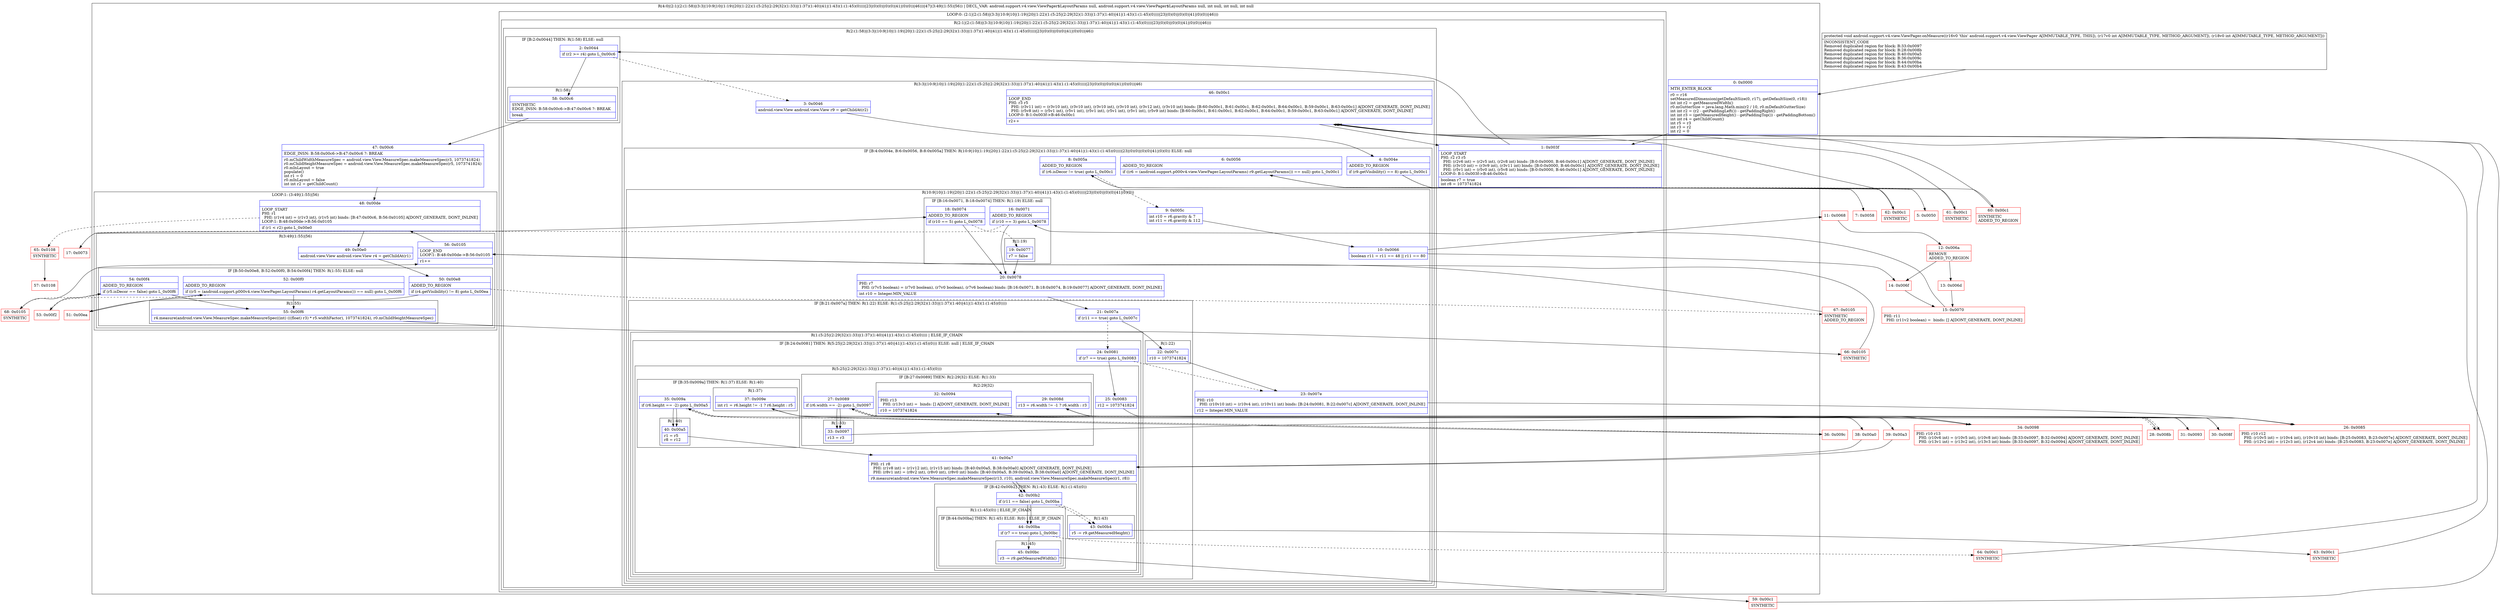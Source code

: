 digraph "CFG forandroid.support.v4.view.ViewPager.onMeasure(II)V" {
subgraph cluster_Region_278715491 {
label = "R(4:0|(2:1|(2:(1:58)|(3:3|(10:9|10|(1:19)|20|(1:22)(1:(5:25|(2:29|32)(1:33)|(1:37)(1:40)|41|(1:43)(1:(1:45)(0))))|23|(0)(0)|(0)(0)|41|(0)(0))|46)))|47|(3:49|(1:55)|56)) | DECL_VAR: android.support.v4.view.ViewPager$LayoutParams null, android.support.v4.view.ViewPager$LayoutParams null, int null, int null, int null\l";
node [shape=record,color=blue];
Node_0 [shape=record,label="{0\:\ 0x0000|MTH_ENTER_BLOCK\l|r0 = r16\lsetMeasuredDimension(getDefaultSize(0, r17), getDefaultSize(0, r18))\lint int r2 = getMeasuredWidth()\lr0.mGutterSize = java.lang.Math.min(r2 \/ 10, r0.mDefaultGutterSize)\lint int r2 = (r2 \- getPaddingLeft()) \- getPaddingRight()\lint int r3 = (getMeasuredHeight() \- getPaddingTop()) \- getPaddingBottom()\lint int r4 = getChildCount()\lint r5 = r3\lint r3 = r2\lint r2 = 0\l}"];
subgraph cluster_LoopRegion_2002597567 {
label = "LOOP:0: (2:1|(2:(1:58)|(3:3|(10:9|10|(1:19)|20|(1:22)(1:(5:25|(2:29|32)(1:33)|(1:37)(1:40)|41|(1:43)(1:(1:45)(0))))|23|(0)(0)|(0)(0)|41|(0)(0))|46)))";
node [shape=record,color=blue];
subgraph cluster_Region_997414092 {
label = "R(2:1|(2:(1:58)|(3:3|(10:9|10|(1:19)|20|(1:22)(1:(5:25|(2:29|32)(1:33)|(1:37)(1:40)|41|(1:43)(1:(1:45)(0))))|23|(0)(0)|(0)(0)|41|(0)(0))|46)))";
node [shape=record,color=blue];
Node_1 [shape=record,label="{1\:\ 0x003f|LOOP_START\lPHI: r2 r3 r5 \l  PHI: (r2v6 int) = (r2v5 int), (r2v8 int) binds: [B:0:0x0000, B:46:0x00c1] A[DONT_GENERATE, DONT_INLINE]\l  PHI: (r3v10 int) = (r3v9 int), (r3v11 int) binds: [B:0:0x0000, B:46:0x00c1] A[DONT_GENERATE, DONT_INLINE]\l  PHI: (r5v1 int) = (r5v0 int), (r5v8 int) binds: [B:0:0x0000, B:46:0x00c1] A[DONT_GENERATE, DONT_INLINE]\lLOOP:0: B:1:0x003f\-\>B:46:0x00c1\l|boolean r7 = true\lint r8 = 1073741824\l}"];
subgraph cluster_Region_1082219523 {
label = "R(2:(1:58)|(3:3|(10:9|10|(1:19)|20|(1:22)(1:(5:25|(2:29|32)(1:33)|(1:37)(1:40)|41|(1:43)(1:(1:45)(0))))|23|(0)(0)|(0)(0)|41|(0)(0))|46))";
node [shape=record,color=blue];
subgraph cluster_IfRegion_1627026598 {
label = "IF [B:2:0x0044] THEN: R(1:58) ELSE: null";
node [shape=record,color=blue];
Node_2 [shape=record,label="{2\:\ 0x0044|if (r2 \>= r4) goto L_0x00c6\l}"];
subgraph cluster_Region_978063018 {
label = "R(1:58)";
node [shape=record,color=blue];
Node_58 [shape=record,label="{58\:\ 0x00c6|SYNTHETIC\lEDGE_INSN: B:58:0x00c6\-\>B:47:0x00c6 ?: BREAK  \l|break\l}"];
}
}
subgraph cluster_Region_1664947364 {
label = "R(3:3|(10:9|10|(1:19)|20|(1:22)(1:(5:25|(2:29|32)(1:33)|(1:37)(1:40)|41|(1:43)(1:(1:45)(0))))|23|(0)(0)|(0)(0)|41|(0)(0))|46)";
node [shape=record,color=blue];
Node_3 [shape=record,label="{3\:\ 0x0046|android.view.View android.view.View r9 = getChildAt(r2)\l}"];
subgraph cluster_IfRegion_1082957796 {
label = "IF [B:4:0x004e, B:6:0x0056, B:8:0x005a] THEN: R(10:9|10|(1:19)|20|(1:22)(1:(5:25|(2:29|32)(1:33)|(1:37)(1:40)|41|(1:43)(1:(1:45)(0))))|23|(0)(0)|(0)(0)|41|(0)(0)) ELSE: null";
node [shape=record,color=blue];
Node_4 [shape=record,label="{4\:\ 0x004e|ADDED_TO_REGION\l|if (r9.getVisibility() == 8) goto L_0x00c1\l}"];
Node_6 [shape=record,label="{6\:\ 0x0056|ADDED_TO_REGION\l|if ((r6 = (android.support.p000v4.view.ViewPager.LayoutParams) r9.getLayoutParams()) == null) goto L_0x00c1\l}"];
Node_8 [shape=record,label="{8\:\ 0x005a|ADDED_TO_REGION\l|if (r6.isDecor != true) goto L_0x00c1\l}"];
subgraph cluster_Region_1425139568 {
label = "R(10:9|10|(1:19)|20|(1:22)(1:(5:25|(2:29|32)(1:33)|(1:37)(1:40)|41|(1:43)(1:(1:45)(0))))|23|(0)(0)|(0)(0)|41|(0)(0))";
node [shape=record,color=blue];
Node_9 [shape=record,label="{9\:\ 0x005c|int r10 = r6.gravity & 7\lint r11 = r6.gravity & 112\l}"];
Node_10 [shape=record,label="{10\:\ 0x0066|boolean r11 = r11 == 48 \|\| r11 == 80\l}"];
subgraph cluster_IfRegion_1106321620 {
label = "IF [B:16:0x0071, B:18:0x0074] THEN: R(1:19) ELSE: null";
node [shape=record,color=blue];
Node_16 [shape=record,label="{16\:\ 0x0071|ADDED_TO_REGION\l|if (r10 == 3) goto L_0x0078\l}"];
Node_18 [shape=record,label="{18\:\ 0x0074|ADDED_TO_REGION\l|if (r10 == 5) goto L_0x0078\l}"];
subgraph cluster_Region_13032139 {
label = "R(1:19)";
node [shape=record,color=blue];
Node_19 [shape=record,label="{19\:\ 0x0077|r7 = false\l}"];
}
}
Node_20 [shape=record,label="{20\:\ 0x0078|PHI: r7 \l  PHI: (r7v5 boolean) = (r7v0 boolean), (r7v0 boolean), (r7v6 boolean) binds: [B:16:0x0071, B:18:0x0074, B:19:0x0077] A[DONT_GENERATE, DONT_INLINE]\l|int r10 = Integer.MIN_VALUE\l}"];
subgraph cluster_IfRegion_1099942463 {
label = "IF [B:21:0x007a] THEN: R(1:22) ELSE: R(1:(5:25|(2:29|32)(1:33)|(1:37)(1:40)|41|(1:43)(1:(1:45)(0))))";
node [shape=record,color=blue];
Node_21 [shape=record,label="{21\:\ 0x007a|if (r11 == true) goto L_0x007c\l}"];
subgraph cluster_Region_1594154282 {
label = "R(1:22)";
node [shape=record,color=blue];
Node_22 [shape=record,label="{22\:\ 0x007c|r10 = 1073741824\l}"];
}
subgraph cluster_Region_768925571 {
label = "R(1:(5:25|(2:29|32)(1:33)|(1:37)(1:40)|41|(1:43)(1:(1:45)(0)))) | ELSE_IF_CHAIN\l";
node [shape=record,color=blue];
subgraph cluster_IfRegion_1211114857 {
label = "IF [B:24:0x0081] THEN: R(5:25|(2:29|32)(1:33)|(1:37)(1:40)|41|(1:43)(1:(1:45)(0))) ELSE: null | ELSE_IF_CHAIN\l";
node [shape=record,color=blue];
Node_24 [shape=record,label="{24\:\ 0x0081|if (r7 == true) goto L_0x0083\l}"];
subgraph cluster_Region_1658288483 {
label = "R(5:25|(2:29|32)(1:33)|(1:37)(1:40)|41|(1:43)(1:(1:45)(0)))";
node [shape=record,color=blue];
Node_25 [shape=record,label="{25\:\ 0x0083|r12 = 1073741824\l}"];
subgraph cluster_IfRegion_866315336 {
label = "IF [B:27:0x0089] THEN: R(2:29|32) ELSE: R(1:33)";
node [shape=record,color=blue];
Node_27 [shape=record,label="{27\:\ 0x0089|if (r6.width == \-2) goto L_0x0097\l}"];
subgraph cluster_Region_1526756053 {
label = "R(2:29|32)";
node [shape=record,color=blue];
Node_29 [shape=record,label="{29\:\ 0x008d|r13 = r6.width != \-1 ? r6.width : r3\l}"];
Node_32 [shape=record,label="{32\:\ 0x0094|PHI: r13 \l  PHI: (r13v3 int) =  binds: [] A[DONT_GENERATE, DONT_INLINE]\l|r10 = 1073741824\l}"];
}
subgraph cluster_Region_808544254 {
label = "R(1:33)";
node [shape=record,color=blue];
Node_33 [shape=record,label="{33\:\ 0x0097|r13 = r3\l}"];
}
}
subgraph cluster_IfRegion_2039074683 {
label = "IF [B:35:0x009a] THEN: R(1:37) ELSE: R(1:40)";
node [shape=record,color=blue];
Node_35 [shape=record,label="{35\:\ 0x009a|if (r6.height == \-2) goto L_0x00a5\l}"];
subgraph cluster_Region_448670879 {
label = "R(1:37)";
node [shape=record,color=blue];
Node_37 [shape=record,label="{37\:\ 0x009e|int r1 = r6.height != \-1 ? r6.height : r5\l}"];
}
subgraph cluster_Region_1815581807 {
label = "R(1:40)";
node [shape=record,color=blue];
Node_40 [shape=record,label="{40\:\ 0x00a5|r1 = r5\lr8 = r12\l}"];
}
}
Node_41 [shape=record,label="{41\:\ 0x00a7|PHI: r1 r8 \l  PHI: (r1v8 int) = (r1v12 int), (r1v15 int) binds: [B:40:0x00a5, B:38:0x00a0] A[DONT_GENERATE, DONT_INLINE]\l  PHI: (r8v1 int) = (r8v2 int), (r8v0 int), (r8v0 int) binds: [B:40:0x00a5, B:39:0x00a3, B:38:0x00a0] A[DONT_GENERATE, DONT_INLINE]\l|r9.measure(android.view.View.MeasureSpec.makeMeasureSpec(r13, r10), android.view.View.MeasureSpec.makeMeasureSpec(r1, r8))\l}"];
subgraph cluster_IfRegion_862741167 {
label = "IF [B:42:0x00b2] THEN: R(1:43) ELSE: R(1:(1:45)(0))";
node [shape=record,color=blue];
Node_42 [shape=record,label="{42\:\ 0x00b2|if (r11 == false) goto L_0x00ba\l}"];
subgraph cluster_Region_1564159121 {
label = "R(1:43)";
node [shape=record,color=blue];
Node_43 [shape=record,label="{43\:\ 0x00b4|r5 \-= r9.getMeasuredHeight()\l}"];
}
subgraph cluster_Region_602580926 {
label = "R(1:(1:45)(0)) | ELSE_IF_CHAIN\l";
node [shape=record,color=blue];
subgraph cluster_IfRegion_1126404351 {
label = "IF [B:44:0x00ba] THEN: R(1:45) ELSE: R(0) | ELSE_IF_CHAIN\l";
node [shape=record,color=blue];
Node_44 [shape=record,label="{44\:\ 0x00ba|if (r7 == true) goto L_0x00bc\l}"];
subgraph cluster_Region_1599836683 {
label = "R(1:45)";
node [shape=record,color=blue];
Node_45 [shape=record,label="{45\:\ 0x00bc|r3 \-= r9.getMeasuredWidth()\l}"];
}
subgraph cluster_Region_684280967 {
label = "R(0)";
node [shape=record,color=blue];
}
}
}
}
}
}
}
}
Node_23 [shape=record,label="{23\:\ 0x007e|PHI: r10 \l  PHI: (r10v10 int) = (r10v4 int), (r10v11 int) binds: [B:24:0x0081, B:22:0x007c] A[DONT_GENERATE, DONT_INLINE]\l|r12 = Integer.MIN_VALUE\l}"];
subgraph cluster_IfRegion_204285306 {
label = "IF [B:27:0x0089] THEN: R(0) ELSE: R(0)";
node [shape=record,color=blue];
Node_27 [shape=record,label="{27\:\ 0x0089|if (r6.width == \-2) goto L_0x0097\l}"];
subgraph cluster_Region_1005109651 {
label = "R(0)";
node [shape=record,color=blue];
}
subgraph cluster_Region_1296647687 {
label = "R(0)";
node [shape=record,color=blue];
}
}
subgraph cluster_IfRegion_797349469 {
label = "IF [B:35:0x009a] THEN: R(0) ELSE: R(0)";
node [shape=record,color=blue];
Node_35 [shape=record,label="{35\:\ 0x009a|if (r6.height == \-2) goto L_0x00a5\l}"];
subgraph cluster_Region_1256546338 {
label = "R(0)";
node [shape=record,color=blue];
}
subgraph cluster_Region_930927796 {
label = "R(0)";
node [shape=record,color=blue];
}
}
Node_41 [shape=record,label="{41\:\ 0x00a7|PHI: r1 r8 \l  PHI: (r1v8 int) = (r1v12 int), (r1v15 int) binds: [B:40:0x00a5, B:38:0x00a0] A[DONT_GENERATE, DONT_INLINE]\l  PHI: (r8v1 int) = (r8v2 int), (r8v0 int), (r8v0 int) binds: [B:40:0x00a5, B:39:0x00a3, B:38:0x00a0] A[DONT_GENERATE, DONT_INLINE]\l|r9.measure(android.view.View.MeasureSpec.makeMeasureSpec(r13, r10), android.view.View.MeasureSpec.makeMeasureSpec(r1, r8))\l}"];
subgraph cluster_IfRegion_389789849 {
label = "IF [B:42:0x00b2] THEN: R(0) ELSE: R(0)";
node [shape=record,color=blue];
Node_42 [shape=record,label="{42\:\ 0x00b2|if (r11 == false) goto L_0x00ba\l}"];
subgraph cluster_Region_805492002 {
label = "R(0)";
node [shape=record,color=blue];
}
subgraph cluster_Region_724408577 {
label = "R(0)";
node [shape=record,color=blue];
}
}
}
}
Node_46 [shape=record,label="{46\:\ 0x00c1|LOOP_END\lPHI: r3 r5 \l  PHI: (r3v11 int) = (r3v10 int), (r3v10 int), (r3v10 int), (r3v10 int), (r3v12 int), (r3v10 int) binds: [B:60:0x00c1, B:61:0x00c1, B:62:0x00c1, B:64:0x00c1, B:59:0x00c1, B:63:0x00c1] A[DONT_GENERATE, DONT_INLINE]\l  PHI: (r5v8 int) = (r5v1 int), (r5v1 int), (r5v1 int), (r5v1 int), (r5v1 int), (r5v9 int) binds: [B:60:0x00c1, B:61:0x00c1, B:62:0x00c1, B:64:0x00c1, B:59:0x00c1, B:63:0x00c1] A[DONT_GENERATE, DONT_INLINE]\lLOOP:0: B:1:0x003f\-\>B:46:0x00c1\l|r2++\l}"];
}
}
}
}
Node_47 [shape=record,label="{47\:\ 0x00c6|EDGE_INSN: B:58:0x00c6\-\>B:47:0x00c6 ?: BREAK  \l|r0.mChildWidthMeasureSpec = android.view.View.MeasureSpec.makeMeasureSpec(r3, 1073741824)\lr0.mChildHeightMeasureSpec = android.view.View.MeasureSpec.makeMeasureSpec(r5, 1073741824)\lr0.mInLayout = true\lpopulate()\lint r1 = 0\lr0.mInLayout = false\lint int r2 = getChildCount()\l}"];
subgraph cluster_LoopRegion_497261546 {
label = "LOOP:1: (3:49|(1:55)|56)";
node [shape=record,color=blue];
Node_48 [shape=record,label="{48\:\ 0x00de|LOOP_START\lPHI: r1 \l  PHI: (r1v4 int) = (r1v3 int), (r1v5 int) binds: [B:47:0x00c6, B:56:0x0105] A[DONT_GENERATE, DONT_INLINE]\lLOOP:1: B:48:0x00de\-\>B:56:0x0105\l|if (r1 \< r2) goto L_0x00e0\l}"];
subgraph cluster_Region_1113085129 {
label = "R(3:49|(1:55)|56)";
node [shape=record,color=blue];
Node_49 [shape=record,label="{49\:\ 0x00e0|android.view.View android.view.View r4 = getChildAt(r1)\l}"];
subgraph cluster_IfRegion_463282560 {
label = "IF [B:50:0x00e8, B:52:0x00f0, B:54:0x00f4] THEN: R(1:55) ELSE: null";
node [shape=record,color=blue];
Node_50 [shape=record,label="{50\:\ 0x00e8|ADDED_TO_REGION\l|if (r4.getVisibility() != 8) goto L_0x00ea\l}"];
Node_52 [shape=record,label="{52\:\ 0x00f0|ADDED_TO_REGION\l|if ((r5 = (android.support.p000v4.view.ViewPager.LayoutParams) r4.getLayoutParams()) == null) goto L_0x00f6\l}"];
Node_54 [shape=record,label="{54\:\ 0x00f4|ADDED_TO_REGION\l|if (r5.isDecor == false) goto L_0x00f6\l}"];
subgraph cluster_Region_1626675579 {
label = "R(1:55)";
node [shape=record,color=blue];
Node_55 [shape=record,label="{55\:\ 0x00f6|r4.measure(android.view.View.MeasureSpec.makeMeasureSpec((int) (((float) r3) * r5.widthFactor), 1073741824), r0.mChildHeightMeasureSpec)\l}"];
}
}
Node_56 [shape=record,label="{56\:\ 0x0105|LOOP_END\lLOOP:1: B:48:0x00de\-\>B:56:0x0105\l|r1++\l}"];
}
}
}
Node_5 [shape=record,color=red,label="{5\:\ 0x0050}"];
Node_7 [shape=record,color=red,label="{7\:\ 0x0058}"];
Node_11 [shape=record,color=red,label="{11\:\ 0x0068}"];
Node_12 [shape=record,color=red,label="{12\:\ 0x006a|REMOVE\lADDED_TO_REGION\l}"];
Node_13 [shape=record,color=red,label="{13\:\ 0x006d}"];
Node_14 [shape=record,color=red,label="{14\:\ 0x006f}"];
Node_15 [shape=record,color=red,label="{15\:\ 0x0070|PHI: r11 \l  PHI: (r11v2 boolean) =  binds: [] A[DONT_GENERATE, DONT_INLINE]\l}"];
Node_17 [shape=record,color=red,label="{17\:\ 0x0073}"];
Node_26 [shape=record,color=red,label="{26\:\ 0x0085|PHI: r10 r12 \l  PHI: (r10v5 int) = (r10v4 int), (r10v10 int) binds: [B:25:0x0083, B:23:0x007e] A[DONT_GENERATE, DONT_INLINE]\l  PHI: (r12v2 int) = (r12v3 int), (r12v4 int) binds: [B:25:0x0083, B:23:0x007e] A[DONT_GENERATE, DONT_INLINE]\l}"];
Node_28 [shape=record,color=red,label="{28\:\ 0x008b}"];
Node_30 [shape=record,color=red,label="{30\:\ 0x008f}"];
Node_31 [shape=record,color=red,label="{31\:\ 0x0093}"];
Node_34 [shape=record,color=red,label="{34\:\ 0x0098|PHI: r10 r13 \l  PHI: (r10v6 int) = (r10v5 int), (r10v8 int) binds: [B:33:0x0097, B:32:0x0094] A[DONT_GENERATE, DONT_INLINE]\l  PHI: (r13v1 int) = (r13v2 int), (r13v3 int) binds: [B:33:0x0097, B:32:0x0094] A[DONT_GENERATE, DONT_INLINE]\l}"];
Node_36 [shape=record,color=red,label="{36\:\ 0x009c}"];
Node_38 [shape=record,color=red,label="{38\:\ 0x00a0}"];
Node_39 [shape=record,color=red,label="{39\:\ 0x00a3}"];
Node_51 [shape=record,color=red,label="{51\:\ 0x00ea}"];
Node_53 [shape=record,color=red,label="{53\:\ 0x00f2}"];
Node_57 [shape=record,color=red,label="{57\:\ 0x0108}"];
Node_59 [shape=record,color=red,label="{59\:\ 0x00c1|SYNTHETIC\l}"];
Node_60 [shape=record,color=red,label="{60\:\ 0x00c1|SYNTHETIC\lADDED_TO_REGION\l}"];
Node_61 [shape=record,color=red,label="{61\:\ 0x00c1|SYNTHETIC\l}"];
Node_62 [shape=record,color=red,label="{62\:\ 0x00c1|SYNTHETIC\l}"];
Node_63 [shape=record,color=red,label="{63\:\ 0x00c1|SYNTHETIC\l}"];
Node_64 [shape=record,color=red,label="{64\:\ 0x00c1|SYNTHETIC\l}"];
Node_65 [shape=record,color=red,label="{65\:\ 0x0108|SYNTHETIC\l}"];
Node_66 [shape=record,color=red,label="{66\:\ 0x0105|SYNTHETIC\l}"];
Node_67 [shape=record,color=red,label="{67\:\ 0x0105|SYNTHETIC\lADDED_TO_REGION\l}"];
Node_68 [shape=record,color=red,label="{68\:\ 0x0105|SYNTHETIC\l}"];
MethodNode[shape=record,label="{protected void android.support.v4.view.ViewPager.onMeasure((r16v0 'this' android.support.v4.view.ViewPager A[IMMUTABLE_TYPE, THIS]), (r17v0 int A[IMMUTABLE_TYPE, METHOD_ARGUMENT]), (r18v0 int A[IMMUTABLE_TYPE, METHOD_ARGUMENT]))  | INCONSISTENT_CODE\lRemoved duplicated region for block: B:33:0x0097 \lRemoved duplicated region for block: B:28:0x008b \lRemoved duplicated region for block: B:40:0x00a5 \lRemoved duplicated region for block: B:36:0x009c \lRemoved duplicated region for block: B:44:0x00ba \lRemoved duplicated region for block: B:43:0x00b4 \l}"];
MethodNode -> Node_0;
Node_0 -> Node_1;
Node_1 -> Node_2;
Node_2 -> Node_3[style=dashed];
Node_2 -> Node_58;
Node_58 -> Node_47;
Node_3 -> Node_4;
Node_4 -> Node_5[style=dashed];
Node_4 -> Node_60;
Node_6 -> Node_7[style=dashed];
Node_6 -> Node_61;
Node_8 -> Node_9[style=dashed];
Node_8 -> Node_62;
Node_9 -> Node_10;
Node_10 -> Node_11;
Node_10 -> Node_14;
Node_16 -> Node_17[style=dashed];
Node_16 -> Node_20;
Node_18 -> Node_19[style=dashed];
Node_18 -> Node_20;
Node_19 -> Node_20;
Node_20 -> Node_21;
Node_21 -> Node_22;
Node_21 -> Node_24[style=dashed];
Node_22 -> Node_23;
Node_24 -> Node_23[style=dashed];
Node_24 -> Node_25;
Node_25 -> Node_26;
Node_27 -> Node_28[style=dashed];
Node_27 -> Node_33;
Node_29 -> Node_30;
Node_29 -> Node_31;
Node_32 -> Node_34;
Node_33 -> Node_34;
Node_35 -> Node_36[style=dashed];
Node_35 -> Node_40;
Node_37 -> Node_38;
Node_37 -> Node_39;
Node_40 -> Node_41;
Node_41 -> Node_42;
Node_42 -> Node_43[style=dashed];
Node_42 -> Node_44;
Node_43 -> Node_63;
Node_44 -> Node_45;
Node_44 -> Node_64[style=dashed];
Node_45 -> Node_59;
Node_23 -> Node_26;
Node_27 -> Node_28[style=dashed];
Node_27 -> Node_33;
Node_35 -> Node_36[style=dashed];
Node_35 -> Node_40;
Node_41 -> Node_42;
Node_42 -> Node_43[style=dashed];
Node_42 -> Node_44;
Node_46 -> Node_1;
Node_47 -> Node_48;
Node_48 -> Node_49;
Node_48 -> Node_65[style=dashed];
Node_49 -> Node_50;
Node_50 -> Node_51;
Node_50 -> Node_67[style=dashed];
Node_52 -> Node_53[style=dashed];
Node_52 -> Node_55;
Node_54 -> Node_55;
Node_54 -> Node_68[style=dashed];
Node_55 -> Node_66;
Node_56 -> Node_48;
Node_5 -> Node_6;
Node_7 -> Node_8;
Node_11 -> Node_12;
Node_12 -> Node_13;
Node_12 -> Node_14;
Node_13 -> Node_15;
Node_14 -> Node_15;
Node_15 -> Node_16;
Node_17 -> Node_18;
Node_26 -> Node_27;
Node_28 -> Node_29;
Node_30 -> Node_32;
Node_31 -> Node_32;
Node_34 -> Node_35;
Node_36 -> Node_37;
Node_38 -> Node_41;
Node_39 -> Node_41;
Node_51 -> Node_52;
Node_53 -> Node_54;
Node_59 -> Node_46;
Node_60 -> Node_46;
Node_61 -> Node_46;
Node_62 -> Node_46;
Node_63 -> Node_46;
Node_64 -> Node_46;
Node_65 -> Node_57;
Node_66 -> Node_56;
Node_67 -> Node_56;
Node_68 -> Node_56;
}

